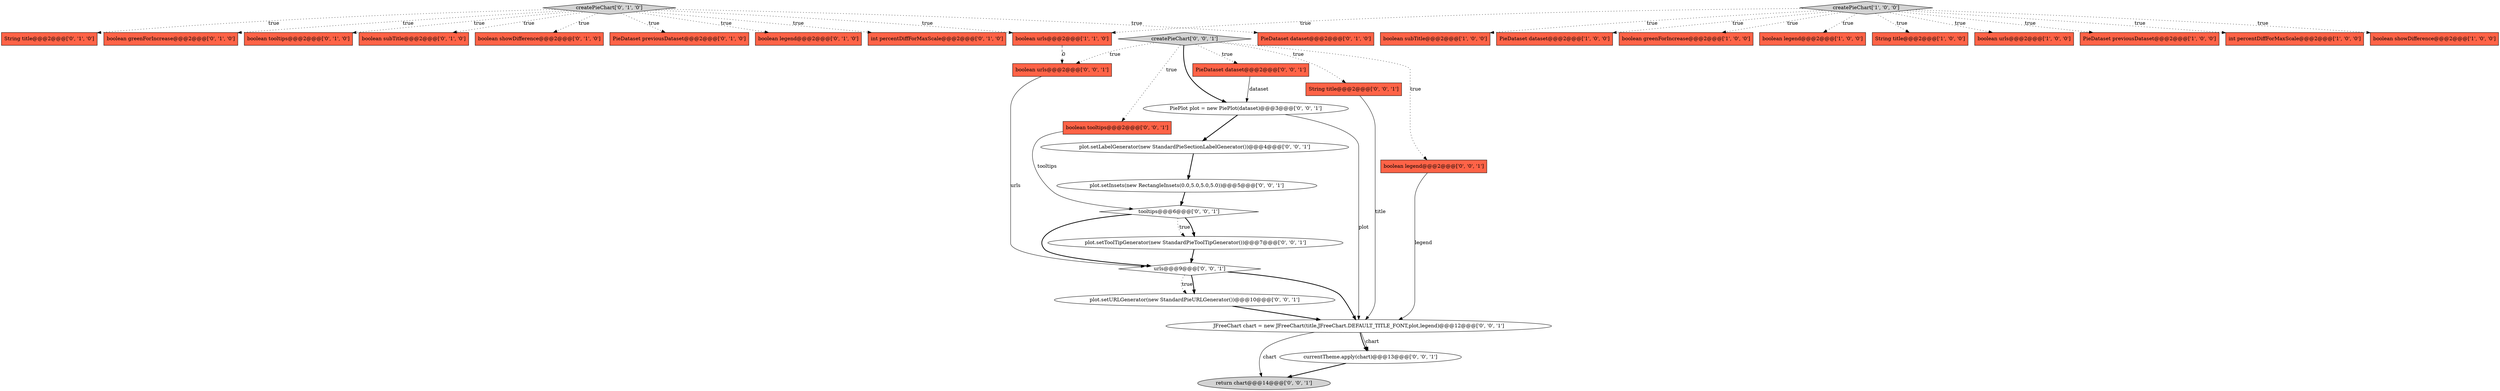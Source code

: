 digraph {
3 [style = filled, label = "boolean subTitle@@@2@@@['1', '0', '0']", fillcolor = tomato, shape = box image = "AAA0AAABBB1BBB"];
33 [style = filled, label = "JFreeChart chart = new JFreeChart(title,JFreeChart.DEFAULT_TITLE_FONT,plot,legend)@@@12@@@['0', '0', '1']", fillcolor = white, shape = ellipse image = "AAA0AAABBB3BBB"];
17 [style = filled, label = "boolean showDifference@@@2@@@['0', '1', '0']", fillcolor = tomato, shape = box image = "AAA0AAABBB2BBB"];
26 [style = filled, label = "createPieChart['0', '0', '1']", fillcolor = lightgray, shape = diamond image = "AAA0AAABBB3BBB"];
32 [style = filled, label = "urls@@@9@@@['0', '0', '1']", fillcolor = white, shape = diamond image = "AAA0AAABBB3BBB"];
22 [style = filled, label = "PieDataset dataset@@@2@@@['0', '0', '1']", fillcolor = tomato, shape = box image = "AAA0AAABBB3BBB"];
12 [style = filled, label = "PieDataset previousDataset@@@2@@@['0', '1', '0']", fillcolor = tomato, shape = box image = "AAA0AAABBB2BBB"];
21 [style = filled, label = "String title@@@2@@@['0', '0', '1']", fillcolor = tomato, shape = box image = "AAA0AAABBB3BBB"];
27 [style = filled, label = "boolean legend@@@2@@@['0', '0', '1']", fillcolor = tomato, shape = box image = "AAA0AAABBB3BBB"];
35 [style = filled, label = "plot.setToolTipGenerator(new StandardPieToolTipGenerator())@@@7@@@['0', '0', '1']", fillcolor = white, shape = ellipse image = "AAA0AAABBB3BBB"];
13 [style = filled, label = "boolean legend@@@2@@@['0', '1', '0']", fillcolor = tomato, shape = box image = "AAA0AAABBB2BBB"];
20 [style = filled, label = "createPieChart['0', '1', '0']", fillcolor = lightgray, shape = diamond image = "AAA0AAABBB2BBB"];
8 [style = filled, label = "PieDataset dataset@@@2@@@['1', '0', '0']", fillcolor = tomato, shape = box image = "AAA0AAABBB1BBB"];
34 [style = filled, label = "plot.setLabelGenerator(new StandardPieSectionLabelGenerator())@@@4@@@['0', '0', '1']", fillcolor = white, shape = ellipse image = "AAA0AAABBB3BBB"];
2 [style = filled, label = "boolean greenForIncrease@@@2@@@['1', '0', '0']", fillcolor = tomato, shape = box image = "AAA0AAABBB1BBB"];
10 [style = filled, label = "boolean urls@@@2@@@['1', '1', '0']", fillcolor = tomato, shape = box image = "AAA0AAABBB1BBB"];
0 [style = filled, label = "boolean legend@@@2@@@['1', '0', '0']", fillcolor = tomato, shape = box image = "AAA0AAABBB1BBB"];
6 [style = filled, label = "String title@@@2@@@['1', '0', '0']", fillcolor = tomato, shape = box image = "AAA0AAABBB1BBB"];
14 [style = filled, label = "int percentDiffForMaxScale@@@2@@@['0', '1', '0']", fillcolor = tomato, shape = box image = "AAA0AAABBB2BBB"];
29 [style = filled, label = "return chart@@@14@@@['0', '0', '1']", fillcolor = lightgray, shape = ellipse image = "AAA0AAABBB3BBB"];
31 [style = filled, label = "boolean urls@@@2@@@['0', '0', '1']", fillcolor = tomato, shape = box image = "AAA0AAABBB3BBB"];
28 [style = filled, label = "boolean tooltips@@@2@@@['0', '0', '1']", fillcolor = tomato, shape = box image = "AAA0AAABBB3BBB"];
19 [style = filled, label = "PieDataset dataset@@@2@@@['0', '1', '0']", fillcolor = tomato, shape = box image = "AAA0AAABBB2BBB"];
30 [style = filled, label = "plot.setURLGenerator(new StandardPieURLGenerator())@@@10@@@['0', '0', '1']", fillcolor = white, shape = ellipse image = "AAA0AAABBB3BBB"];
1 [style = filled, label = "boolean urls@@@2@@@['1', '0', '0']", fillcolor = tomato, shape = box image = "AAA0AAABBB1BBB"];
25 [style = filled, label = "plot.setInsets(new RectangleInsets(0.0,5.0,5.0,5.0))@@@5@@@['0', '0', '1']", fillcolor = white, shape = ellipse image = "AAA0AAABBB3BBB"];
5 [style = filled, label = "PieDataset previousDataset@@@2@@@['1', '0', '0']", fillcolor = tomato, shape = box image = "AAA0AAABBB1BBB"];
9 [style = filled, label = "int percentDiffForMaxScale@@@2@@@['1', '0', '0']", fillcolor = tomato, shape = box image = "AAA0AAABBB1BBB"];
24 [style = filled, label = "PiePlot plot = new PiePlot(dataset)@@@3@@@['0', '0', '1']", fillcolor = white, shape = ellipse image = "AAA0AAABBB3BBB"];
36 [style = filled, label = "currentTheme.apply(chart)@@@13@@@['0', '0', '1']", fillcolor = white, shape = ellipse image = "AAA0AAABBB3BBB"];
4 [style = filled, label = "boolean showDifference@@@2@@@['1', '0', '0']", fillcolor = tomato, shape = box image = "AAA0AAABBB1BBB"];
11 [style = filled, label = "String title@@@2@@@['0', '1', '0']", fillcolor = tomato, shape = box image = "AAA0AAABBB2BBB"];
16 [style = filled, label = "boolean greenForIncrease@@@2@@@['0', '1', '0']", fillcolor = tomato, shape = box image = "AAA0AAABBB2BBB"];
18 [style = filled, label = "boolean tooltips@@@2@@@['0', '1', '0']", fillcolor = tomato, shape = box image = "AAA0AAABBB2BBB"];
23 [style = filled, label = "tooltips@@@6@@@['0', '0', '1']", fillcolor = white, shape = diamond image = "AAA0AAABBB3BBB"];
15 [style = filled, label = "boolean subTitle@@@2@@@['0', '1', '0']", fillcolor = tomato, shape = box image = "AAA0AAABBB2BBB"];
7 [style = filled, label = "createPieChart['1', '0', '0']", fillcolor = lightgray, shape = diamond image = "AAA0AAABBB1BBB"];
7->2 [style = dotted, label="true"];
25->23 [style = bold, label=""];
26->24 [style = bold, label=""];
23->32 [style = bold, label=""];
7->4 [style = dotted, label="true"];
24->34 [style = bold, label=""];
26->28 [style = dotted, label="true"];
26->21 [style = dotted, label="true"];
36->29 [style = bold, label=""];
23->35 [style = dotted, label="true"];
20->18 [style = dotted, label="true"];
7->8 [style = dotted, label="true"];
7->10 [style = dotted, label="true"];
31->32 [style = solid, label="urls"];
20->17 [style = dotted, label="true"];
33->29 [style = solid, label="chart"];
32->30 [style = dotted, label="true"];
7->1 [style = dotted, label="true"];
28->23 [style = solid, label="tooltips"];
20->16 [style = dotted, label="true"];
7->9 [style = dotted, label="true"];
21->33 [style = solid, label="title"];
33->36 [style = solid, label="chart"];
24->33 [style = solid, label="plot"];
35->32 [style = bold, label=""];
27->33 [style = solid, label="legend"];
7->5 [style = dotted, label="true"];
20->15 [style = dotted, label="true"];
20->12 [style = dotted, label="true"];
26->31 [style = dotted, label="true"];
23->35 [style = bold, label=""];
20->10 [style = dotted, label="true"];
30->33 [style = bold, label=""];
10->31 [style = dashed, label="0"];
20->13 [style = dotted, label="true"];
7->0 [style = dotted, label="true"];
32->30 [style = bold, label=""];
20->19 [style = dotted, label="true"];
26->27 [style = dotted, label="true"];
34->25 [style = bold, label=""];
32->33 [style = bold, label=""];
26->22 [style = dotted, label="true"];
33->36 [style = bold, label=""];
22->24 [style = solid, label="dataset"];
7->3 [style = dotted, label="true"];
20->11 [style = dotted, label="true"];
20->14 [style = dotted, label="true"];
7->6 [style = dotted, label="true"];
}
